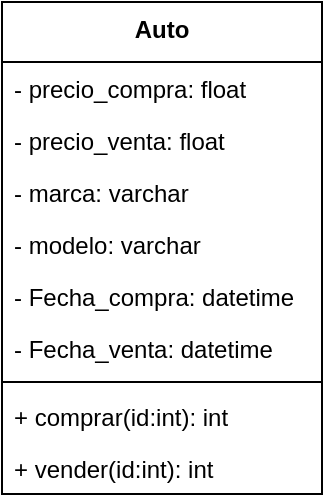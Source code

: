<mxfile version="20.5.3" type="google"><diagram id="y07oa0fjBl7kGNhJIj5h" name="Página-1"><mxGraphModel dx="1157" dy="600" grid="1" gridSize="10" guides="1" tooltips="1" connect="1" arrows="1" fold="1" page="1" pageScale="1" pageWidth="827" pageHeight="1169" math="0" shadow="0"><root><mxCell id="0"/><mxCell id="1" parent="0"/><mxCell id="nvQJK0OWg3p8VQg5mSYj-4" value="Auto" style="swimlane;fontStyle=1;align=center;verticalAlign=top;childLayout=stackLayout;horizontal=1;startSize=30;horizontalStack=0;resizeParent=1;resizeParentMax=0;resizeLast=0;collapsible=1;marginBottom=0;" vertex="1" parent="1"><mxGeometry x="40" y="200" width="160" height="246" as="geometry"><mxRectangle x="40" y="200" width="70" height="30" as="alternateBounds"/></mxGeometry></mxCell><mxCell id="nvQJK0OWg3p8VQg5mSYj-5" value="- precio_compra: float " style="text;strokeColor=none;fillColor=none;align=left;verticalAlign=top;spacingLeft=4;spacingRight=4;overflow=hidden;rotatable=0;points=[[0,0.5],[1,0.5]];portConstraint=eastwest;" vertex="1" parent="nvQJK0OWg3p8VQg5mSYj-4"><mxGeometry y="30" width="160" height="26" as="geometry"/></mxCell><mxCell id="nvQJK0OWg3p8VQg5mSYj-8" value="- precio_venta: float " style="text;strokeColor=none;fillColor=none;align=left;verticalAlign=top;spacingLeft=4;spacingRight=4;overflow=hidden;rotatable=0;points=[[0,0.5],[1,0.5]];portConstraint=eastwest;" vertex="1" parent="nvQJK0OWg3p8VQg5mSYj-4"><mxGeometry y="56" width="160" height="26" as="geometry"/></mxCell><mxCell id="nvQJK0OWg3p8VQg5mSYj-9" value="- marca: varchar" style="text;strokeColor=none;fillColor=none;align=left;verticalAlign=top;spacingLeft=4;spacingRight=4;overflow=hidden;rotatable=0;points=[[0,0.5],[1,0.5]];portConstraint=eastwest;" vertex="1" parent="nvQJK0OWg3p8VQg5mSYj-4"><mxGeometry y="82" width="160" height="26" as="geometry"/></mxCell><mxCell id="nvQJK0OWg3p8VQg5mSYj-10" value="- modelo: varchar" style="text;strokeColor=none;fillColor=none;align=left;verticalAlign=top;spacingLeft=4;spacingRight=4;overflow=hidden;rotatable=0;points=[[0,0.5],[1,0.5]];portConstraint=eastwest;" vertex="1" parent="nvQJK0OWg3p8VQg5mSYj-4"><mxGeometry y="108" width="160" height="26" as="geometry"/></mxCell><mxCell id="nvQJK0OWg3p8VQg5mSYj-11" value="- Fecha_compra: datetime" style="text;strokeColor=none;fillColor=none;align=left;verticalAlign=top;spacingLeft=4;spacingRight=4;overflow=hidden;rotatable=0;points=[[0,0.5],[1,0.5]];portConstraint=eastwest;" vertex="1" parent="nvQJK0OWg3p8VQg5mSYj-4"><mxGeometry y="134" width="160" height="26" as="geometry"/></mxCell><mxCell id="nvQJK0OWg3p8VQg5mSYj-12" value="- Fecha_venta: datetime" style="text;strokeColor=none;fillColor=none;align=left;verticalAlign=top;spacingLeft=4;spacingRight=4;overflow=hidden;rotatable=0;points=[[0,0.5],[1,0.5]];portConstraint=eastwest;" vertex="1" parent="nvQJK0OWg3p8VQg5mSYj-4"><mxGeometry y="160" width="160" height="26" as="geometry"/></mxCell><mxCell id="nvQJK0OWg3p8VQg5mSYj-6" value="" style="line;strokeWidth=1;fillColor=none;align=left;verticalAlign=middle;spacingTop=-1;spacingLeft=3;spacingRight=3;rotatable=0;labelPosition=right;points=[];portConstraint=eastwest;strokeColor=inherit;" vertex="1" parent="nvQJK0OWg3p8VQg5mSYj-4"><mxGeometry y="186" width="160" height="8" as="geometry"/></mxCell><mxCell id="nvQJK0OWg3p8VQg5mSYj-7" value="+ comprar(id:int): int" style="text;strokeColor=none;fillColor=none;align=left;verticalAlign=top;spacingLeft=4;spacingRight=4;overflow=hidden;rotatable=0;points=[[0,0.5],[1,0.5]];portConstraint=eastwest;" vertex="1" parent="nvQJK0OWg3p8VQg5mSYj-4"><mxGeometry y="194" width="160" height="26" as="geometry"/></mxCell><mxCell id="nvQJK0OWg3p8VQg5mSYj-13" value="+ vender(id:int): int" style="text;strokeColor=none;fillColor=none;align=left;verticalAlign=top;spacingLeft=4;spacingRight=4;overflow=hidden;rotatable=0;points=[[0,0.5],[1,0.5]];portConstraint=eastwest;" vertex="1" parent="nvQJK0OWg3p8VQg5mSYj-4"><mxGeometry y="220" width="160" height="26" as="geometry"/></mxCell></root></mxGraphModel></diagram></mxfile>